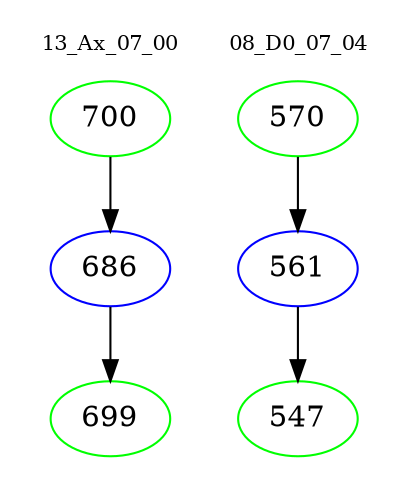 digraph{
subgraph cluster_0 {
color = white
label = "13_Ax_07_00";
fontsize=10;
T0_700 [label="700", color="green"]
T0_700 -> T0_686 [color="black"]
T0_686 [label="686", color="blue"]
T0_686 -> T0_699 [color="black"]
T0_699 [label="699", color="green"]
}
subgraph cluster_1 {
color = white
label = "08_D0_07_04";
fontsize=10;
T1_570 [label="570", color="green"]
T1_570 -> T1_561 [color="black"]
T1_561 [label="561", color="blue"]
T1_561 -> T1_547 [color="black"]
T1_547 [label="547", color="green"]
}
}
